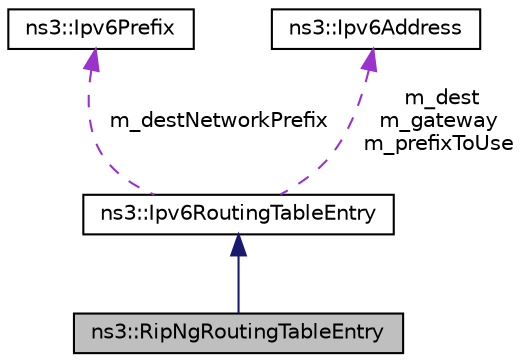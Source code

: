 digraph "ns3::RipNgRoutingTableEntry"
{
 // LATEX_PDF_SIZE
  edge [fontname="Helvetica",fontsize="10",labelfontname="Helvetica",labelfontsize="10"];
  node [fontname="Helvetica",fontsize="10",shape=record];
  Node1 [label="ns3::RipNgRoutingTableEntry",height=0.2,width=0.4,color="black", fillcolor="grey75", style="filled", fontcolor="black",tooltip="RipNg Routing Table Entry."];
  Node2 -> Node1 [dir="back",color="midnightblue",fontsize="10",style="solid",fontname="Helvetica"];
  Node2 [label="ns3::Ipv6RoutingTableEntry",height=0.2,width=0.4,color="black", fillcolor="white", style="filled",URL="$classns3_1_1_ipv6_routing_table_entry.html",tooltip="A record of an IPv6 route."];
  Node3 -> Node2 [dir="back",color="darkorchid3",fontsize="10",style="dashed",label=" m_destNetworkPrefix" ,fontname="Helvetica"];
  Node3 [label="ns3::Ipv6Prefix",height=0.2,width=0.4,color="black", fillcolor="white", style="filled",URL="$classns3_1_1_ipv6_prefix.html",tooltip="Describes an IPv6 prefix."];
  Node4 -> Node2 [dir="back",color="darkorchid3",fontsize="10",style="dashed",label=" m_dest\nm_gateway\nm_prefixToUse" ,fontname="Helvetica"];
  Node4 [label="ns3::Ipv6Address",height=0.2,width=0.4,color="black", fillcolor="white", style="filled",URL="$classns3_1_1_ipv6_address.html",tooltip="Describes an IPv6 address."];
}
